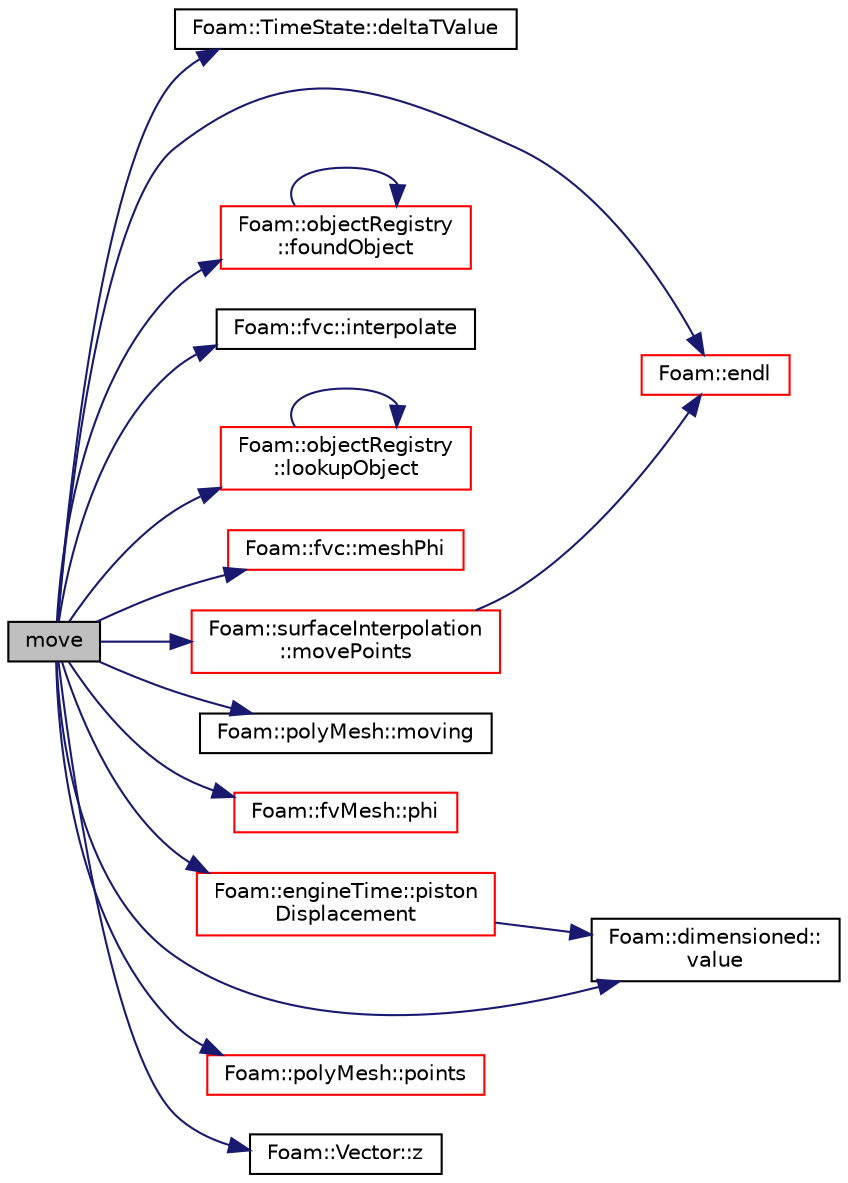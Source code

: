 digraph "move"
{
  bgcolor="transparent";
  edge [fontname="Helvetica",fontsize="10",labelfontname="Helvetica",labelfontsize="10"];
  node [fontname="Helvetica",fontsize="10",shape=record];
  rankdir="LR";
  Node1 [label="move",height=0.2,width=0.4,color="black", fillcolor="grey75", style="filled", fontcolor="black"];
  Node1 -> Node2 [color="midnightblue",fontsize="10",style="solid",fontname="Helvetica"];
  Node2 [label="Foam::TimeState::deltaTValue",height=0.2,width=0.4,color="black",URL="$a02706.html#a1508533903ff59ee99b4f85c41bb6ad5",tooltip="Return time step value. "];
  Node1 -> Node3 [color="midnightblue",fontsize="10",style="solid",fontname="Helvetica"];
  Node3 [label="Foam::endl",height=0.2,width=0.4,color="red",URL="$a10909.html#a2db8fe02a0d3909e9351bb4275b23ce4",tooltip="Add newline and flush stream. "];
  Node1 -> Node4 [color="midnightblue",fontsize="10",style="solid",fontname="Helvetica"];
  Node4 [label="Foam::objectRegistry\l::foundObject",height=0.2,width=0.4,color="red",URL="$a01734.html#af3bf58996b7f5a073485a5590fbebd84",tooltip="Is the named Type found? "];
  Node4 -> Node4 [color="midnightblue",fontsize="10",style="solid",fontname="Helvetica"];
  Node1 -> Node5 [color="midnightblue",fontsize="10",style="solid",fontname="Helvetica"];
  Node5 [label="Foam::fvc::interpolate",height=0.2,width=0.4,color="black",URL="$a10944.html#a768cc91e806b7278729a11134de57ecf",tooltip="Interpolate field onto faces using scheme given by Istream. "];
  Node1 -> Node6 [color="midnightblue",fontsize="10",style="solid",fontname="Helvetica"];
  Node6 [label="Foam::objectRegistry\l::lookupObject",height=0.2,width=0.4,color="red",URL="$a01734.html#affcae20935bdf1726ec1f822228a2330",tooltip="Lookup and return the object of the given Type. "];
  Node6 -> Node6 [color="midnightblue",fontsize="10",style="solid",fontname="Helvetica"];
  Node1 -> Node7 [color="midnightblue",fontsize="10",style="solid",fontname="Helvetica"];
  Node7 [label="Foam::fvc::meshPhi",height=0.2,width=0.4,color="red",URL="$a10944.html#a4de91c07f95262e698d486b45f6c2fe6"];
  Node1 -> Node8 [color="midnightblue",fontsize="10",style="solid",fontname="Helvetica"];
  Node8 [label="Foam::surfaceInterpolation\l::movePoints",height=0.2,width=0.4,color="red",URL="$a02571.html#a049fe0a86e2c86b4c0bb5fe02583bea4",tooltip="Do what is neccessary if the mesh has moved. "];
  Node8 -> Node3 [color="midnightblue",fontsize="10",style="solid",fontname="Helvetica"];
  Node1 -> Node9 [color="midnightblue",fontsize="10",style="solid",fontname="Helvetica"];
  Node9 [label="Foam::polyMesh::moving",height=0.2,width=0.4,color="black",URL="$a01959.html#acf4d608f7e0fe874d68b2d9c15e73974",tooltip="Is mesh moving. "];
  Node1 -> Node10 [color="midnightblue",fontsize="10",style="solid",fontname="Helvetica"];
  Node10 [label="Foam::fvMesh::phi",height=0.2,width=0.4,color="red",URL="$a00892.html#a445e7dcdb6ef86dc28308939486c49a9",tooltip="Return cell face motion fluxes. "];
  Node1 -> Node11 [color="midnightblue",fontsize="10",style="solid",fontname="Helvetica"];
  Node11 [label="Foam::engineTime::piston\lDisplacement",height=0.2,width=0.4,color="red",URL="$a00647.html#a146d410b4e4ec5d2e117e05e899bf28d",tooltip="Return piston displacement for current time step. "];
  Node11 -> Node12 [color="midnightblue",fontsize="10",style="solid",fontname="Helvetica"];
  Node12 [label="Foam::dimensioned::\lvalue",height=0.2,width=0.4,color="black",URL="$a00538.html#a080d3824651cfcf52f72acceec615aaa",tooltip="Return const reference to value. "];
  Node1 -> Node13 [color="midnightblue",fontsize="10",style="solid",fontname="Helvetica"];
  Node13 [label="Foam::polyMesh::points",height=0.2,width=0.4,color="red",URL="$a01959.html#a084ae534298576408f063a6b3b820959",tooltip="Return raw points. "];
  Node1 -> Node12 [color="midnightblue",fontsize="10",style="solid",fontname="Helvetica"];
  Node1 -> Node14 [color="midnightblue",fontsize="10",style="solid",fontname="Helvetica"];
  Node14 [label="Foam::Vector::z",height=0.2,width=0.4,color="black",URL="$a02903.html#ac72a74f7dde9500927f63515c3f0a2f3"];
}
